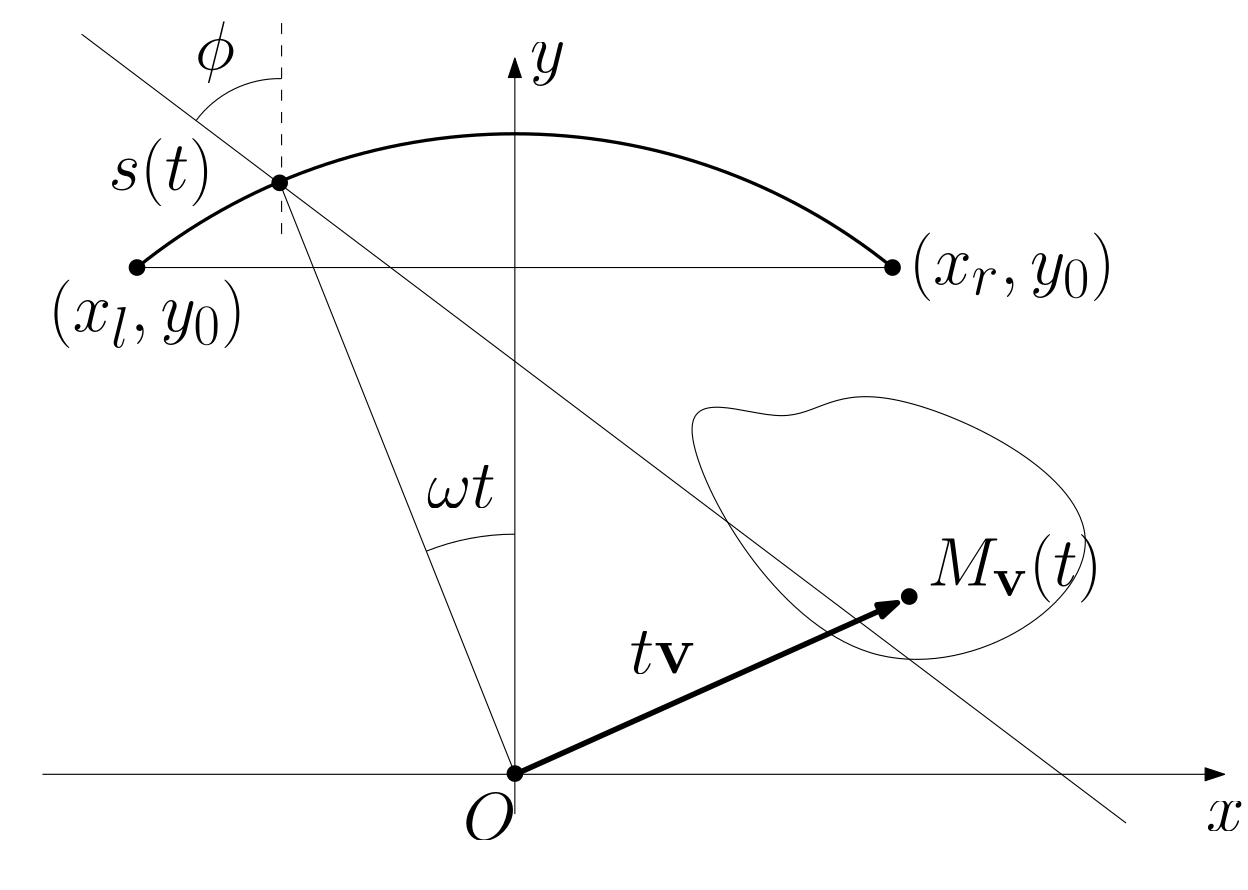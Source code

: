 <?xml version="1.0"?>
<!DOCTYPE ipe SYSTEM "ipe.dtd">
<ipe version="70206" creator="Ipe 7.2.6">
<info created="D:20161201145955" modified="D:20180104184823"/>
<ipestyle name="basic">
<symbol name="arrow/arc(spx)">
<path stroke="sym-stroke" fill="sym-stroke" pen="sym-pen">
0 0 m
-1 0.333 l
-1 -0.333 l
h
</path>
</symbol>
<symbol name="arrow/farc(spx)">
<path stroke="sym-stroke" fill="white" pen="sym-pen">
0 0 m
-1 0.333 l
-1 -0.333 l
h
</path>
</symbol>
<symbol name="arrow/ptarc(spx)">
<path stroke="sym-stroke" fill="sym-stroke" pen="sym-pen">
0 0 m
-1 0.333 l
-0.8 0 l
-1 -0.333 l
h
</path>
</symbol>
<symbol name="arrow/fptarc(spx)">
<path stroke="sym-stroke" fill="white" pen="sym-pen">
0 0 m
-1 0.333 l
-0.8 0 l
-1 -0.333 l
h
</path>
</symbol>
<symbol name="mark/circle(sx)" transformations="translations">
<path fill="sym-stroke">
0.6 0 0 0.6 0 0 e
0.4 0 0 0.4 0 0 e
</path>
</symbol>
<symbol name="mark/disk(sx)" transformations="translations">
<path fill="sym-stroke">
0.6 0 0 0.6 0 0 e
</path>
</symbol>
<symbol name="mark/fdisk(sfx)" transformations="translations">
<group>
<path fill="sym-fill">
0.5 0 0 0.5 0 0 e
</path>
<path fill="sym-stroke" fillrule="eofill">
0.6 0 0 0.6 0 0 e
0.4 0 0 0.4 0 0 e
</path>
</group>
</symbol>
<symbol name="mark/box(sx)" transformations="translations">
<path fill="sym-stroke" fillrule="eofill">
-0.6 -0.6 m
0.6 -0.6 l
0.6 0.6 l
-0.6 0.6 l
h
-0.4 -0.4 m
0.4 -0.4 l
0.4 0.4 l
-0.4 0.4 l
h
</path>
</symbol>
<symbol name="mark/square(sx)" transformations="translations">
<path fill="sym-stroke">
-0.6 -0.6 m
0.6 -0.6 l
0.6 0.6 l
-0.6 0.6 l
h
</path>
</symbol>
<symbol name="mark/fsquare(sfx)" transformations="translations">
<group>
<path fill="sym-fill">
-0.5 -0.5 m
0.5 -0.5 l
0.5 0.5 l
-0.5 0.5 l
h
</path>
<path fill="sym-stroke" fillrule="eofill">
-0.6 -0.6 m
0.6 -0.6 l
0.6 0.6 l
-0.6 0.6 l
h
-0.4 -0.4 m
0.4 -0.4 l
0.4 0.4 l
-0.4 0.4 l
h
</path>
</group>
</symbol>
<symbol name="mark/cross(sx)" transformations="translations">
<group>
<path fill="sym-stroke">
-0.43 -0.57 m
0.57 0.43 l
0.43 0.57 l
-0.57 -0.43 l
h
</path>
<path fill="sym-stroke">
-0.43 0.57 m
0.57 -0.43 l
0.43 -0.57 l
-0.57 0.43 l
h
</path>
</group>
</symbol>
<symbol name="arrow/fnormal(spx)">
<path stroke="sym-stroke" fill="white" pen="sym-pen">
0 0 m
-1 0.333 l
-1 -0.333 l
h
</path>
</symbol>
<symbol name="arrow/pointed(spx)">
<path stroke="sym-stroke" fill="sym-stroke" pen="sym-pen">
0 0 m
-1 0.333 l
-0.8 0 l
-1 -0.333 l
h
</path>
</symbol>
<symbol name="arrow/fpointed(spx)">
<path stroke="sym-stroke" fill="white" pen="sym-pen">
0 0 m
-1 0.333 l
-0.8 0 l
-1 -0.333 l
h
</path>
</symbol>
<symbol name="arrow/linear(spx)">
<path stroke="sym-stroke" pen="sym-pen">
-1 0.333 m
0 0 l
-1 -0.333 l
</path>
</symbol>
<symbol name="arrow/fdouble(spx)">
<path stroke="sym-stroke" fill="white" pen="sym-pen">
0 0 m
-1 0.333 l
-1 -0.333 l
h
-1 0 m
-2 0.333 l
-2 -0.333 l
h
</path>
</symbol>
<symbol name="arrow/double(spx)">
<path stroke="sym-stroke" fill="sym-stroke" pen="sym-pen">
0 0 m
-1 0.333 l
-1 -0.333 l
h
-1 0 m
-2 0.333 l
-2 -0.333 l
h
</path>
</symbol>
<pen name="heavier" value="0.8"/>
<pen name="fat" value="1.2"/>
<pen name="ultrafat" value="2"/>
<symbolsize name="large" value="5"/>
<symbolsize name="small" value="2"/>
<symbolsize name="tiny" value="1.1"/>
<arrowsize name="large" value="10"/>
<arrowsize name="small" value="5"/>
<arrowsize name="tiny" value="3"/>
<color name="red" value="1 0 0"/>
<color name="green" value="0 1 0"/>
<color name="blue" value="0 0 1"/>
<color name="yellow" value="1 1 0"/>
<color name="orange" value="1 0.647 0"/>
<color name="gold" value="1 0.843 0"/>
<color name="purple" value="0.627 0.125 0.941"/>
<color name="gray" value="0.745"/>
<color name="brown" value="0.647 0.165 0.165"/>
<color name="navy" value="0 0 0.502"/>
<color name="pink" value="1 0.753 0.796"/>
<color name="seagreen" value="0.18 0.545 0.341"/>
<color name="turquoise" value="0.251 0.878 0.816"/>
<color name="violet" value="0.933 0.51 0.933"/>
<color name="darkblue" value="0 0 0.545"/>
<color name="darkcyan" value="0 0.545 0.545"/>
<color name="darkgray" value="0.663"/>
<color name="darkgreen" value="0 0.392 0"/>
<color name="darkmagenta" value="0.545 0 0.545"/>
<color name="darkorange" value="1 0.549 0"/>
<color name="darkred" value="0.545 0 0"/>
<color name="lightblue" value="0.678 0.847 0.902"/>
<color name="lightcyan" value="0.878 1 1"/>
<color name="lightgray" value="0.827"/>
<color name="lightgreen" value="0.565 0.933 0.565"/>
<color name="lightyellow" value="1 1 0.878"/>
<dashstyle name="dashed" value="[4] 0"/>
<dashstyle name="dotted" value="[1 3] 0"/>
<dashstyle name="dash dotted" value="[4 2 1 2] 0"/>
<dashstyle name="dash dot dotted" value="[4 2 1 2 1 2] 0"/>
<textsize name="large" value="\large"/>
<textsize name="Large" value="\Large"/>
<textsize name="LARGE" value="\LARGE"/>
<textsize name="huge" value="\huge"/>
<textsize name="Huge" value="\Huge"/>
<textsize name="small" value="\small"/>
<textsize name="footnote" value="\footnotesize"/>
<textsize name="tiny" value="\tiny"/>
<textstyle name="center" begin="\begin{center}" end="\end{center}"/>
<textstyle name="itemize" begin="\begin{itemize}" end="\end{itemize}"/>
<textstyle name="item" begin="\begin{itemize}\item{}" end="\end{itemize}"/>
<gridsize name="4 pts" value="4"/>
<gridsize name="8 pts (~3 mm)" value="8"/>
<gridsize name="16 pts (~6 mm)" value="16"/>
<gridsize name="32 pts (~12 mm)" value="32"/>
<gridsize name="10 pts (~3.5 mm)" value="10"/>
<gridsize name="20 pts (~7 mm)" value="20"/>
<gridsize name="14 pts (~5 mm)" value="14"/>
<gridsize name="28 pts (~10 mm)" value="28"/>
<gridsize name="56 pts (~20 mm)" value="56"/>
<anglesize name="90 deg" value="90"/>
<anglesize name="60 deg" value="60"/>
<anglesize name="45 deg" value="45"/>
<anglesize name="30 deg" value="30"/>
<anglesize name="22.5 deg" value="22.5"/>
<opacity name="10%" value="0.1"/>
<opacity name="30%" value="0.3"/>
<opacity name="50%" value="0.5"/>
<opacity name="75%" value="0.75"/>
<tiling name="falling" angle="-60" step="4" width="1"/>
<tiling name="rising" angle="30" step="4" width="1"/>
</ipestyle>
<page>
<layer name="alpha"/>
<view layers="alpha" active="alpha"/>
<path layer="alpha" matrix="1 0 0 1 -0.052939 -0.0129909" stroke="black">
144 736 m
416 736 l
</path>
<path matrix="1 0 0 1 -0.052939 -0.0129909" stroke="black" pen="fat">
416 736 m
216.148 0 0 216.148 280 568 144 736 a
</path>
<path matrix="1 0 0 1 -0.0267367 -0.613157" stroke="black" rarrow="normal/normal">
280 812 m
280 540 l
280 556 l
</path>
<use name="mark/disk(sx)" pos="280 553.815" size="large" stroke="black"/>
<path stroke="black">
279.973 553.815 m
195.309 766.476 l
</path>
<use name="mark/disk(sx)" pos="143.947 735.987" size="large" stroke="black"/>
<use name="mark/disk(sx)" pos="415.947 735.987" size="large" stroke="black"/>
<text matrix="1 0 0 1 -7.40836 -7.40836" transformations="translations" pos="429.246 737.46" stroke="black" type="label" width="74.207" height="18.564" depth="6.18" valign="baseline" size="Huge" style="math">(x_r,y_0)</text>
<text matrix="1 0 0 1 -15.8511 -12.5936" transformations="translations" pos="127.861 725.748" stroke="black" type="label" width="71.008" height="18.564" depth="6.18" valign="baseline" size="Huge" style="math">(x_l,y_0)</text>
<text matrix="1 0 0 1 6.40059 -15.1664" transformations="translations" pos="279.07 821.573" stroke="black" type="label" width="12.723" height="10.672" depth="4.82" valign="baseline" size="Huge" style="math">y</text>
<text matrix="1 0 0 1 -16.1364 -23.5278" transformations="translations" pos="544.931 556.746" stroke="black" type="label" width="13.792" height="10.672" depth="0" valign="baseline" size="Huge" style="math">x</text>
<text matrix="1 0 0 1 -8.22148 -19.5222" transformations="translations" pos="269.552 549.45" stroke="black" type="label" width="19.222" height="16.938" depth="0" valign="baseline" size="Huge" style="math">O</text>
<text matrix="1 0 0 1 -82.0482 -23.6944" transformations="translations" pos="215.774 787.778" stroke="black" type="label" width="37.752" height="18.564" depth="6.18" valign="baseline" size="Huge" style="math">s(t)</text>
<path matrix="0.890724 0 0 -0.897764 58.5148 1090.12" stroke="black" arrow="normal/normal">
57.6935 597.671 m
535.479 597.671 l
</path>
<path matrix="1 0 0 1 32 64" stroke="black">
288 640
368 496
496 576
368 640
352 608 u
</path>
<use matrix="1 0 0 1 0.308624 0.475777" name="mark/disk(sx)" pos="195 766" size="large" stroke="black"/>
<path matrix="1 0 0 1 132 24" stroke="black" dash="dashed">
64 800 m
64 720 l
</path>
<path stroke="black">
280 640 m
86.185 0 0 86.185 280 553.815 248.098 633.878 a
</path>
<text matrix="1 0 0 1 -11.6966 -2.40813" transformations="translations" pos="260 652" stroke="black" type="label" width="24.767" height="15.246" depth="0" valign="baseline" size="Huge" style="math">\omega t</text>
<path stroke="black">
124 820 m
500 536 l
</path>
<path stroke="black">
196 804 m
37.5306 0 0 37.5306 195.309 766.476 165.201 788.883 a
</path>
<text matrix="1 0 0 1 0.794414 -12.6474" transformations="translations" pos="164 820" stroke="black" type="label" width="14.364" height="17.213" depth="4.82" valign="baseline" size="Huge" style="math">\phi</text>
<use matrix="1 0 0 1 0 64" name="mark/disk(sx)" pos="421.959 553.549" size="large" stroke="black"/>
<text matrix="1 0 0 1 20.4623 81.492" transformations="translations" pos="408 540" stroke="black" type="label" width="62.889" height="18.564" depth="6.18" valign="baseline" size="Huge" style="math">M_{\mathbf{v}}(t)</text>
<path matrix="0.775742 0 0 1.01879 87.4684 -17.9479" stroke="white" dash="dashed">
9.48717 834.369 m
9.48717 520.356 l
586.767 520.356 l
586.767 834.369 l
h
</path>
<path stroke="black" fill="white" pen="ultrafat" arrow="normal/normal">
280.071 553.527 m
417.693 615.304 l
</path>
<text matrix="1 0 0 1 -6.88954 -17.9466" transformations="translations" pos="328.22 607.743" stroke="black" type="label" width="23.869" height="15.246" depth="0" valign="baseline" size="Huge" style="math">t \mathbf{v}</text>
</page>
</ipe>
